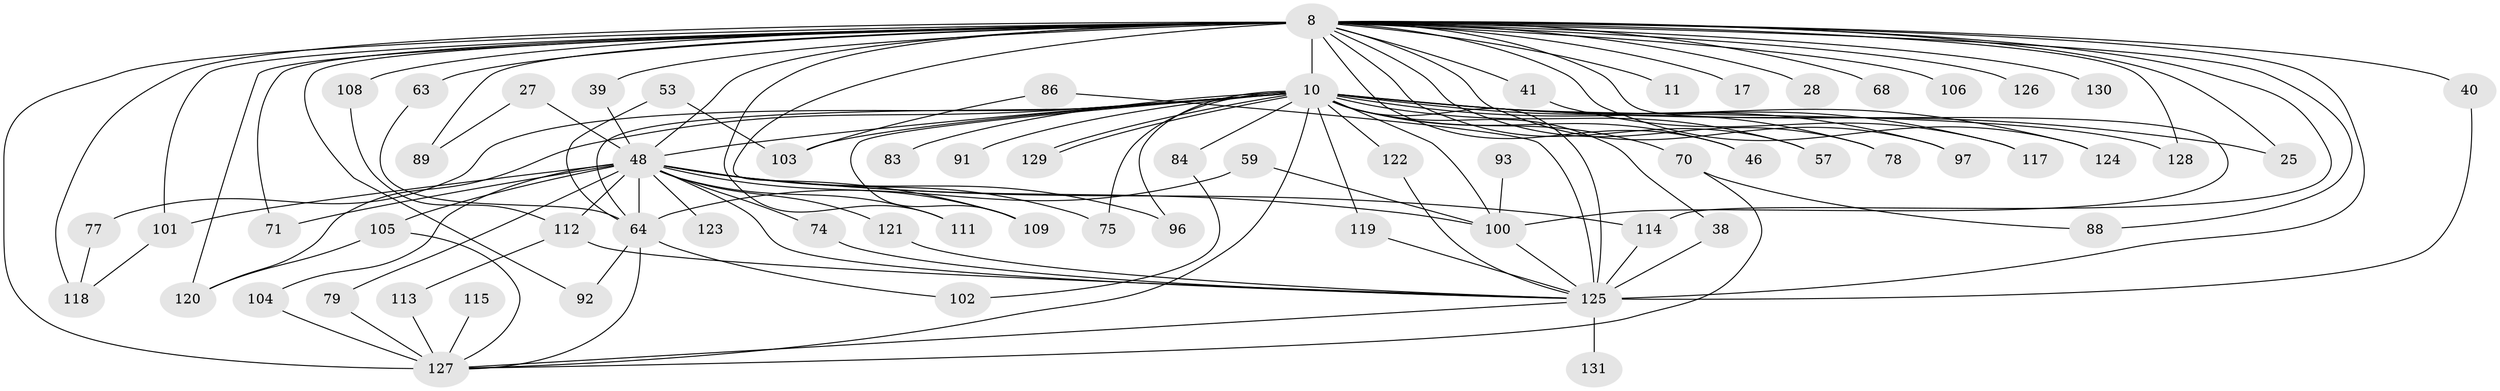 // original degree distribution, {24: 0.007633587786259542, 15: 0.007633587786259542, 22: 0.007633587786259542, 28: 0.007633587786259542, 23: 0.015267175572519083, 25: 0.015267175572519083, 26: 0.007633587786259542, 38: 0.007633587786259542, 2: 0.5954198473282443, 4: 0.06870229007633588, 3: 0.17557251908396945, 6: 0.022900763358778626, 5: 0.03816793893129771, 7: 0.022900763358778626}
// Generated by graph-tools (version 1.1) at 2025/45/03/09/25 04:45:09]
// undirected, 65 vertices, 118 edges
graph export_dot {
graph [start="1"]
  node [color=gray90,style=filled];
  8 [super="+7+5"];
  10 [super="+1"];
  11;
  17;
  25;
  27;
  28;
  38;
  39;
  40 [super="+21"];
  41;
  46;
  48 [super="+26+42+9+14+31+36"];
  53;
  57;
  59;
  63;
  64 [super="+19+35"];
  68;
  70 [super="+65+52"];
  71 [super="+37"];
  74;
  75;
  77;
  78;
  79;
  83 [super="+67"];
  84 [super="+33"];
  86;
  88;
  89;
  91;
  92 [super="+45+22"];
  93;
  96;
  97;
  100 [super="+55+90+87+94"];
  101 [super="+51"];
  102;
  103 [super="+58"];
  104;
  105 [super="+99"];
  106;
  108 [super="+81"];
  109 [super="+44+85"];
  111;
  112 [super="+73+60"];
  113;
  114 [super="+12+43"];
  115;
  117 [super="+98"];
  118 [super="+61"];
  119;
  120 [super="+16"];
  121;
  122 [super="+30"];
  123;
  124 [super="+76"];
  125 [super="+82"];
  126;
  127 [super="+110+107+116"];
  128;
  129;
  130;
  131;
  8 -- 10 [weight=8];
  8 -- 25;
  8 -- 28 [weight=2];
  8 -- 41 [weight=2];
  8 -- 68 [weight=2];
  8 -- 71 [weight=2];
  8 -- 97;
  8 -- 118 [weight=2];
  8 -- 128;
  8 -- 11 [weight=2];
  8 -- 78;
  8 -- 100 [weight=3];
  8 -- 40 [weight=3];
  8 -- 106 [weight=2];
  8 -- 108 [weight=2];
  8 -- 57;
  8 -- 130 [weight=2];
  8 -- 17;
  8 -- 39;
  8 -- 46;
  8 -- 48 [weight=12];
  8 -- 63;
  8 -- 88;
  8 -- 89;
  8 -- 101;
  8 -- 111;
  8 -- 124 [weight=2];
  8 -- 125 [weight=11];
  8 -- 126 [weight=2];
  8 -- 127 [weight=7];
  8 -- 120;
  8 -- 92 [weight=3];
  8 -- 109 [weight=3];
  8 -- 114;
  10 -- 25;
  10 -- 57;
  10 -- 75;
  10 -- 77;
  10 -- 78;
  10 -- 83 [weight=3];
  10 -- 91 [weight=2];
  10 -- 96;
  10 -- 97;
  10 -- 119;
  10 -- 122 [weight=2];
  10 -- 128;
  10 -- 129;
  10 -- 129;
  10 -- 64;
  10 -- 70 [weight=4];
  10 -- 84 [weight=2];
  10 -- 38;
  10 -- 103 [weight=3];
  10 -- 46;
  10 -- 117 [weight=2];
  10 -- 124;
  10 -- 125 [weight=4];
  10 -- 48 [weight=5];
  10 -- 120;
  10 -- 109;
  10 -- 127 [weight=2];
  10 -- 100 [weight=4];
  27 -- 89;
  27 -- 48 [weight=3];
  38 -- 125;
  39 -- 48;
  40 -- 125;
  41 -- 117;
  48 -- 74;
  48 -- 64 [weight=4];
  48 -- 71;
  48 -- 75;
  48 -- 79;
  48 -- 96;
  48 -- 104;
  48 -- 105 [weight=2];
  48 -- 111;
  48 -- 114;
  48 -- 121;
  48 -- 123 [weight=2];
  48 -- 125 [weight=4];
  48 -- 100;
  48 -- 109 [weight=2];
  48 -- 112 [weight=3];
  48 -- 101 [weight=2];
  53 -- 103;
  53 -- 64;
  59 -- 64;
  59 -- 100;
  63 -- 64;
  64 -- 92;
  64 -- 102;
  64 -- 127 [weight=2];
  70 -- 88;
  70 -- 127;
  74 -- 125;
  77 -- 118;
  79 -- 127;
  84 -- 102;
  86 -- 103;
  86 -- 125;
  93 -- 100;
  100 -- 125 [weight=2];
  101 -- 118;
  104 -- 127;
  105 -- 120;
  105 -- 127;
  108 -- 112;
  112 -- 113;
  112 -- 125;
  113 -- 127;
  114 -- 125 [weight=2];
  115 -- 127 [weight=2];
  119 -- 125;
  121 -- 125;
  122 -- 125;
  125 -- 131 [weight=2];
  125 -- 127 [weight=2];
}
